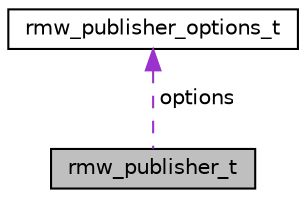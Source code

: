 digraph "rmw_publisher_t"
{
  edge [fontname="Helvetica",fontsize="10",labelfontname="Helvetica",labelfontsize="10"];
  node [fontname="Helvetica",fontsize="10",shape=record];
  Node1 [label="rmw_publisher_t",height=0.2,width=0.4,color="black", fillcolor="grey75", style="filled", fontcolor="black"];
  Node2 -> Node1 [dir="back",color="darkorchid3",fontsize="10",style="dashed",label=" options" ,fontname="Helvetica"];
  Node2 [label="rmw_publisher_options_t",height=0.2,width=0.4,color="black", fillcolor="white", style="filled",URL="$structrmw__publisher__options__t.html",tooltip="Options that can be used to configure the creation of a publisher in rmw. "];
}

